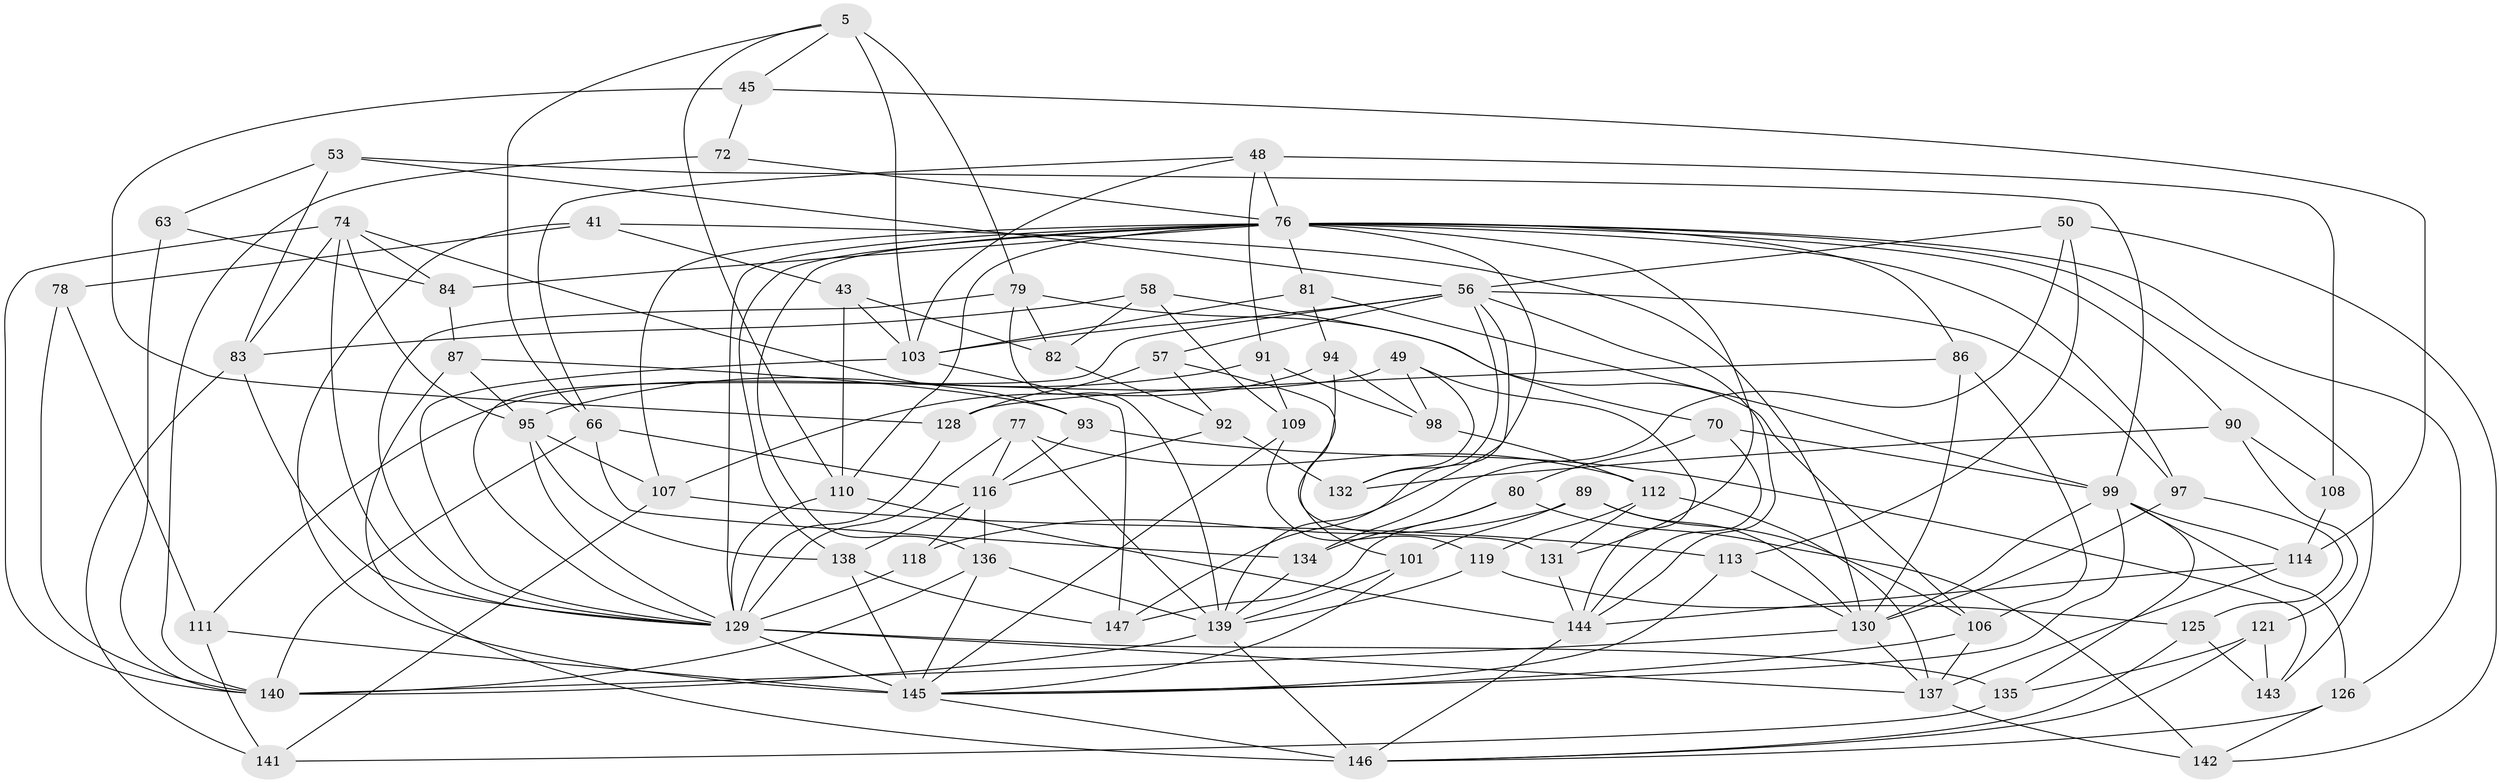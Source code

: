 // original degree distribution, {4: 1.0}
// Generated by graph-tools (version 1.1) at 2025/58/03/09/25 04:58:14]
// undirected, 73 vertices, 184 edges
graph export_dot {
graph [start="1"]
  node [color=gray90,style=filled];
  5 [super="+2"];
  41 [super="+31"];
  43;
  45;
  48 [super="+19"];
  49;
  50;
  53;
  56 [super="+32+11+46"];
  57;
  58;
  63;
  66 [super="+16+47"];
  70;
  72;
  74 [super="+3+60"];
  76 [super="+69+42"];
  77 [super="+40"];
  78;
  79 [super="+55"];
  80;
  81;
  82;
  83 [super="+38"];
  84 [super="+44"];
  86;
  87;
  89;
  90;
  91;
  92;
  93;
  94;
  95 [super="+35"];
  97;
  98;
  99 [super="+1+4"];
  101;
  103 [super="+96"];
  106 [super="+105"];
  107 [super="+61"];
  108;
  109;
  110 [super="+59"];
  111;
  112 [super="+39"];
  113;
  114 [super="+36"];
  116 [super="+10+23+88"];
  118;
  119;
  121;
  125;
  126;
  128;
  129 [super="+14+67+122"];
  130 [super="+54"];
  131;
  132;
  134;
  135;
  136 [super="+17+124"];
  137 [super="+33+120"];
  138 [super="+133"];
  139 [super="+30+71+75+52+100"];
  140 [super="+68+115"];
  141;
  142;
  143;
  144 [super="+8"];
  145 [super="+18+127+117"];
  146 [super="+73"];
  147;
  5 -- 79 [weight=2];
  5 -- 110;
  5 -- 45;
  5 -- 103;
  5 -- 66;
  41 -- 43;
  41 -- 78 [weight=2];
  41 -- 145 [weight=2];
  41 -- 130;
  43 -- 82;
  43 -- 110;
  43 -- 103;
  45 -- 128;
  45 -- 72;
  45 -- 114;
  48 -- 66;
  48 -- 76;
  48 -- 108 [weight=2];
  48 -- 91;
  48 -- 103;
  49 -- 132;
  49 -- 98;
  49 -- 111;
  49 -- 144;
  50 -- 134;
  50 -- 142;
  50 -- 113;
  50 -- 56;
  53 -- 63;
  53 -- 56;
  53 -- 83;
  53 -- 99;
  56 -- 103 [weight=2];
  56 -- 144;
  56 -- 57;
  56 -- 132;
  56 -- 129 [weight=2];
  56 -- 97;
  56 -- 139 [weight=2];
  57 -- 128;
  57 -- 131;
  57 -- 92;
  58 -- 70;
  58 -- 109;
  58 -- 82;
  58 -- 83;
  63 -- 84 [weight=2];
  63 -- 140;
  66 -- 134;
  66 -- 140 [weight=3];
  66 -- 116 [weight=2];
  70 -- 80;
  70 -- 99;
  70 -- 144;
  72 -- 140 [weight=2];
  72 -- 76;
  74 -- 83 [weight=2];
  74 -- 84 [weight=2];
  74 -- 93;
  74 -- 140;
  74 -- 95;
  74 -- 129;
  76 -- 136 [weight=2];
  76 -- 97;
  76 -- 131;
  76 -- 107;
  76 -- 143;
  76 -- 81;
  76 -- 147;
  76 -- 84;
  76 -- 86;
  76 -- 90;
  76 -- 126;
  76 -- 129 [weight=2];
  76 -- 138;
  76 -- 110;
  77 -- 129 [weight=2];
  77 -- 139 [weight=2];
  77 -- 112;
  77 -- 116;
  78 -- 111;
  78 -- 140;
  79 -- 82;
  79 -- 129;
  79 -- 139;
  79 -- 106;
  80 -- 147;
  80 -- 142;
  80 -- 134;
  81 -- 94;
  81 -- 103;
  81 -- 99;
  82 -- 92;
  83 -- 141;
  83 -- 129;
  84 -- 87;
  86 -- 130;
  86 -- 106;
  86 -- 128;
  87 -- 93;
  87 -- 95;
  87 -- 146;
  89 -- 130;
  89 -- 118;
  89 -- 101;
  89 -- 106;
  90 -- 132;
  90 -- 121;
  90 -- 108;
  91 -- 95;
  91 -- 109;
  91 -- 98;
  92 -- 132;
  92 -- 116;
  93 -- 143;
  93 -- 116;
  94 -- 101;
  94 -- 107;
  94 -- 98;
  95 -- 107 [weight=2];
  95 -- 129 [weight=2];
  95 -- 138;
  97 -- 125;
  97 -- 130;
  98 -- 112;
  99 -- 126;
  99 -- 135;
  99 -- 130;
  99 -- 114;
  99 -- 145;
  101 -- 139;
  101 -- 145;
  103 -- 147;
  103 -- 129;
  106 -- 145;
  106 -- 137 [weight=2];
  107 -- 113;
  107 -- 141;
  108 -- 114;
  109 -- 119;
  109 -- 145;
  110 -- 144 [weight=2];
  110 -- 129;
  111 -- 141;
  111 -- 145;
  112 -- 131;
  112 -- 119;
  112 -- 137 [weight=2];
  113 -- 130;
  113 -- 145;
  114 -- 144;
  114 -- 137 [weight=2];
  116 -- 118;
  116 -- 136 [weight=3];
  116 -- 138;
  118 -- 129 [weight=2];
  119 -- 125;
  119 -- 139;
  121 -- 143;
  121 -- 135;
  121 -- 146;
  125 -- 143;
  125 -- 146;
  126 -- 142;
  126 -- 146;
  128 -- 129;
  129 -- 135;
  129 -- 137 [weight=2];
  129 -- 145 [weight=3];
  130 -- 137;
  130 -- 140;
  131 -- 144;
  134 -- 139;
  135 -- 141;
  136 -- 145 [weight=2];
  136 -- 139 [weight=3];
  136 -- 140 [weight=2];
  137 -- 142;
  138 -- 147;
  138 -- 145 [weight=2];
  139 -- 140;
  139 -- 146 [weight=2];
  144 -- 146;
  145 -- 146;
}
